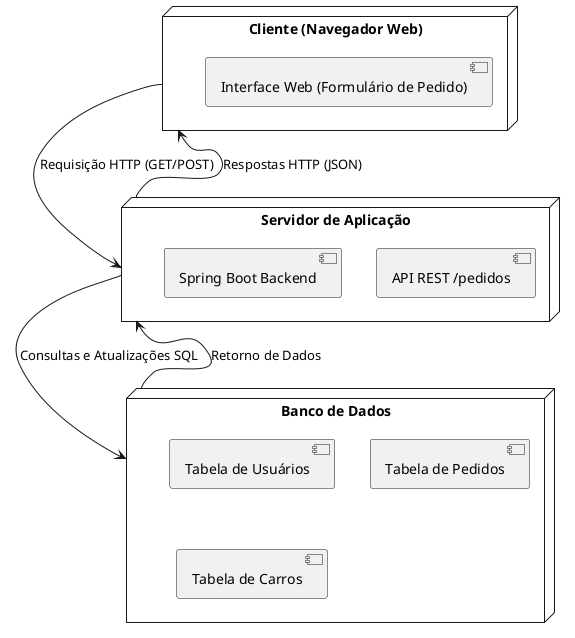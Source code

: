 @startuml
node "Cliente (Navegador Web)" as Client {
    [Interface Web (Formulário de Pedido)]
}

node "Servidor de Aplicação" as Server {
    [API REST /pedidos]
    [Spring Boot Backend]
}

node "Banco de Dados" as DB {
    [Tabela de Usuários]
    [Tabela de Pedidos]
    [Tabela de Carros]
}

Client --> Server: Requisição HTTP (GET/POST)
Server --> DB: Consultas e Atualizações SQL
DB --> Server: Retorno de Dados
Server --> Client: Respostas HTTP (JSON)
@enduml
